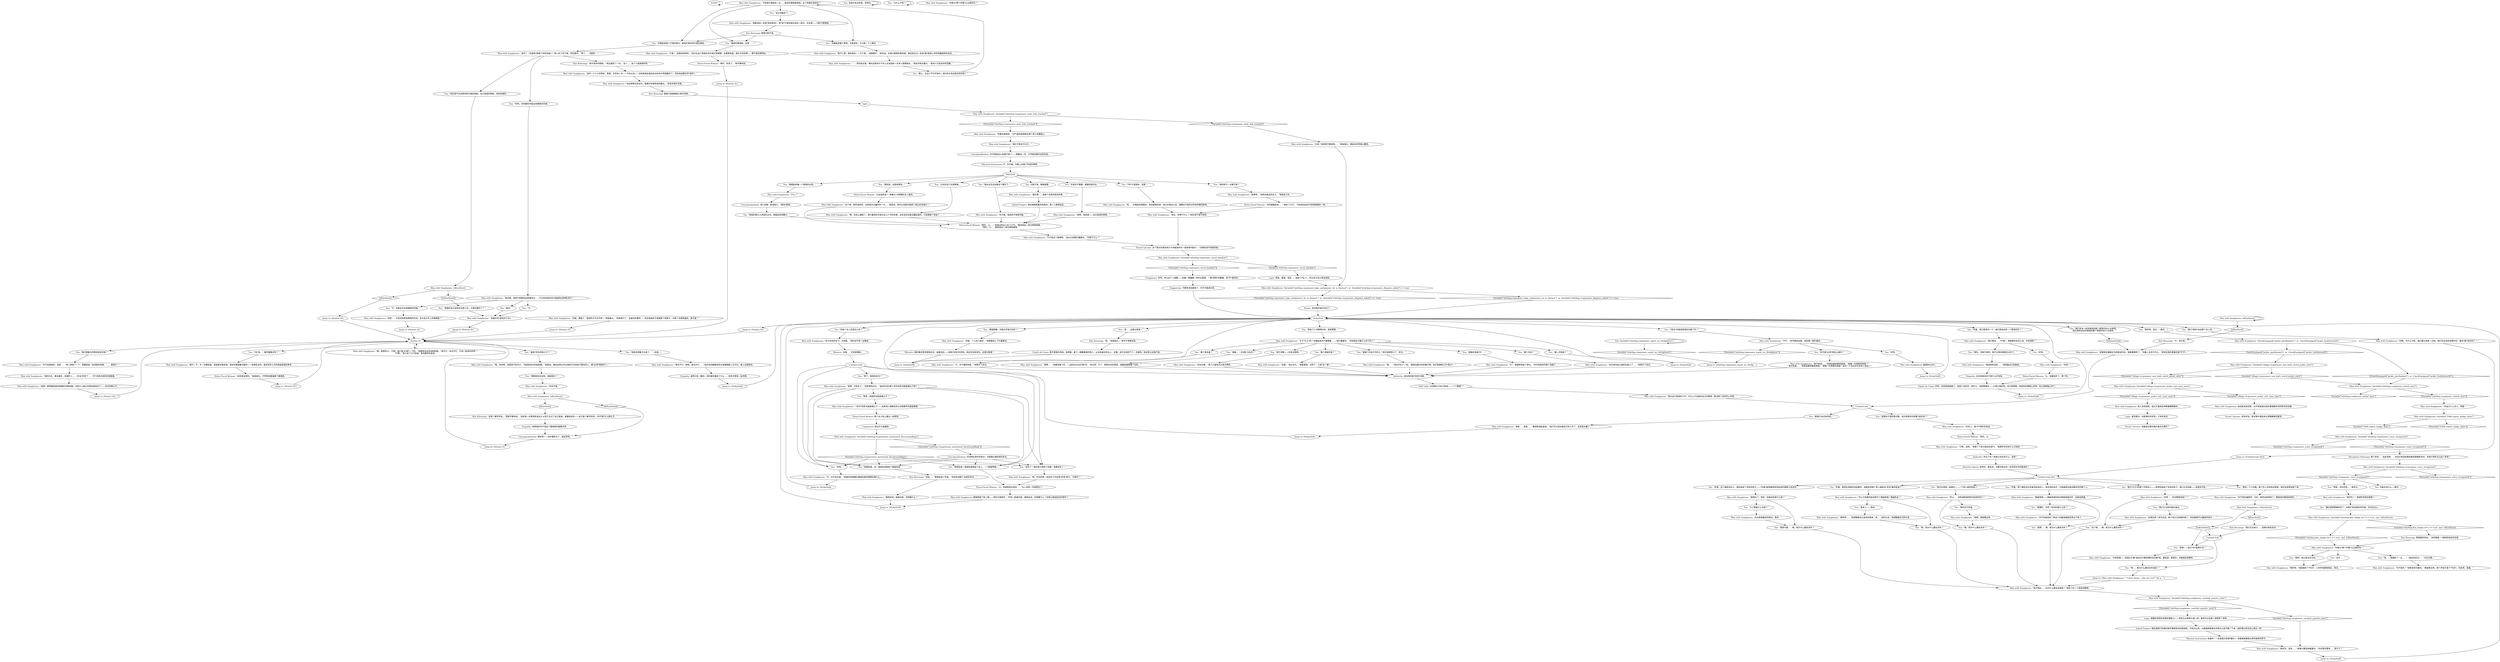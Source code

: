 # WHIRLING F1 / MAN WITH SUNGLASSES
# Man with Sunglasses (Vicquemare)
# ==================================================
digraph G {
	  0 [label="START"];
	  1 [label="input"];
	  2 [label="Jump to: [Station 41]"];
	  3 [label="You: 这家伙有点奇怪，弄明白。"];
	  4 [label="You: Variable[\"whirling.viquemare_esprit_wc_firefighters\"]"];
	  5 [label="Variable[\"whirling.viquemare_esprit_wc_firefighters\"]", shape=diamond];
	  6 [label="!(Variable[\"whirling.viquemare_esprit_wc_firefighters\"])", shape=diamond];
	  7 [label="You: “为什么不呢？”"];
	  8 [label="Man with Sunglasses: “因为这不是我的工作。为什么不去做你自己的事情，解决那个该死的上吊男。”"];
	  9 [label="Jump to: [VickyHuB]"];
	  10 [label="Man with Sunglasses: “完全正确。”男人兴奋地点头表示赞同。"];
	  11 [label="Man with Sunglasses: “我不知道……”他轻拍着前额思索着。“就像一坨悲剧的狗屎？”\n“我不知道……”他轻拍着前额思索着。“就像一坨悲剧的狗屎？站在一个远比你专业的人旁边？”"];
	  12 [label="Man with Sunglasses: IsKimHere()"];
	  13 [label="IsKimHere()", shape=diamond];
	  14 [label="!(IsKimHere())", shape=diamond];
	  15 [label="Man with Sunglasses: “哦，假想的41。行啊，我们来*幻想*一下吧。”他略带攻击性地眨眨眼。“我不忙，你也不忙，不如一起来玩玩吧！”\n“行啊，”男人叹了口气说道，等待着你的发言。"];
	  16 [label="You: “那么，在这个平行宇宙中，我们的关系会是怎样的呢？”"];
	  17 [label="Jump to: [Station 41]"];
	  18 [label="Jump to: [Station 41]"];
	  19 [label="Kim Kitsuragi: “我不是你的搭档。”他迅速回了一句。“这个……这个小组是临时的。”"];
	  20 [label="You: “不，你根本不会束缚我的风格。”"];
	  21 [label="You: “我做好自己该死的本职工作，不再纠缠你了？”"];
	  22 [label="Man with Sunglasses: “完美，棒极了，我他妈才不在乎呢！”他摇着头。“别管我们了，去做你的事吧……而且我指的不是喝醉了尿裤子，对吧？你是知道的，是不是？”"];
	  23 [label="Man with Sunglasses: “真的吗？！我很好奇是在哪里？！”"];
	  24 [label="Man with Sunglasses: Variable[\"whirling.vicquemare_voice_recognized\"]"];
	  25 [label="Variable[\"whirling.vicquemare_voice_recognized\"]", shape=diamond];
	  26 [label="!(Variable[\"whirling.vicquemare_voice_recognized\"])", shape=diamond];
	  27 [label="Man with Sunglasses: “或者……或者……”墨镜男竖起食指。“我们可以回去做自己的工作了，这真是太蠢了……”"];
	  28 [label="Kim Kitsuragi: “我们正在努力……但情况有些复杂。”"];
	  29 [label="You: “等等——或许*你*能帮忙吗？”"];
	  30 [label="Rhetoric: 就好像在等待某种反应，或者回应——某种*咔哒*的声音。但这并没有发生，这家伙是谁？"];
	  31 [label="You: “你看起来像个累赘。无意冒犯，不过我一个人更好。”"];
	  32 [label="Man with Sunglasses: “我也不行，搭档。我也不行……”他灰色的眼睛突然从玻璃镜框上方闪过。看上去很悲伤。"];
	  33 [label="Empathy: 虽然只有一瞬间，但好像你看到了什么……悲伤中带有一丝同情。"];
	  34 [label="Man with Sunglasses: “实际上，我*不*想听你说话。”"];
	  35 [label="Horse-Faced Woman: “拜托，让……”他身边的女人叹了口气。“看来他这一周过得很艰难。”\n“拜托，让……看来他这一周过得很艰难。”"];
	  36 [label="You: “是的。”"];
	  37 [label="Man with Sunglasses: “我的天，还有……”他难以置信地看着你。“你还想问更多……是什么？”"];
	  38 [label="Man with Sunglasses: “那好吧……”他调整着自己金色的假发，咳……他的头发，他调整着自己的头发。"];
	  39 [label="Conceptualization: 你不能就这么放着不管了——颠覆这一切。大写锁定模式去回复他。"];
	  40 [label="Man with Sunglasses: “我敢说他一定是*受宠若惊*，但*金*不是思维实验的一部分。在这里——*我们*是搭档。”"];
	  41 [label="Man with Sunglasses: “你看你那屎样。”你气恼的脸倒映在那个男人的墨镜上。"];
	  42 [label="Man with Sunglasses: “没错。”他点点头。“明星警探。当然了，又来*这一套*。”"];
	  43 [label="You: “*现在*你能回答我的问题了吗？”"];
	  44 [label="Man with Sunglasses: “你不会相信的，但是……”男人停顿了一下，想要制造一些戏剧性效果。“……警官们！”"];
	  45 [label="You: “我永远无法侦破这个案件了。”"];
	  46 [label="You: “成功了！我的努力得到了回报！我要成名了！”"];
	  47 [label="Horse-Faced Woman: “让，他很明显在承受……”女人说到一半就停住了。"];
	  48 [label="Jump to: [whirling.viquemare_esprit_wc_firefig ...]"];
	  49 [label="You: “不。”"];
	  50 [label="Man with Sunglasses: “我不明白……你为什么要告诉我呢？”他给了你一个怪异的眼神。"];
	  51 [label="Esprit de Corps: 好吧，显然是我搞错了。他是个消防员、男护士、动物管理员——之类之类的吧。但不是警察。继续你的警察公务吧，别让我再阻止你了。"];
	  52 [label="Composure: 好吧，所以这个人很酷——他像一尊雕像一样杵在那里，一尊*愤怒*的雕像，他*不*喜欢你。"];
	  53 [label="Logic: 毫无疑问，他是想好好欣赏一下你的夹克。"];
	  54 [label="Kim Kitsuragi: 警督面色苍白。“没有警徽？”他默默地自言自语。"];
	  55 [label="Visual Calculus: 这个家伙的某些地方与你脑海中的一张脸很*相似*。一张相似却不相同的脸。"];
	  56 [label="You: “你看起来是个不错的家伙，我很乐意你成为我的搭档。”"];
	  57 [label="Man with Sunglasses: “就是一群穿着西装和制服的无聊混蛋。没有什么能比你更加放纵的了——世外的肺之子。”"];
	  58 [label="Man with Sunglasses: “又来？我真是不敢相信……”他摇摇头，看起来非常难以置信。"];
	  59 [label="You: “谁是*世外的肺之子*？”"];
	  60 [label="You: “我就知道！我就知道我是个名人，一个超级明星。”"];
	  61 [label="Man with Sunglasses: “好吧？！”"];
	  62 [label="You: “这个嘛……嘿，我为什么要告诉你？”"];
	  63 [label="Jump to: [VickyHuB]"];
	  64 [label="You: “基本上——是的。”"];
	  65 [label="Man with Sunglasses: “你不知道动机？那这个双重遮掩就显得太干净了。”"];
	  66 [label="Empathy: 这对他来说也不是什么好消息。"];
	  67 [label="Horse-Faced Woman: “比如说卧底？”穿着RCM制服的女人插话。"];
	  68 [label="Man with Sunglasses: “什么？”"];
	  69 [label="Jump to: [Untitled hub (02)]"];
	  70 [label="Man with Sunglasses: “没错，个人的小爱好。”他揶揄地上下打量着你。"];
	  71 [label="You: “你是个名人还是怎么的？”"];
	  72 [label="Man with Sunglasses: “不如我们再疯狂一点……假设你跟我是搭档。这个思维实验如何？”"];
	  73 [label="Man with Sunglasses: “我不介意，我的朋友——不介意。”他摆摆手。“老实说，在我们假想的警局里，曾经发生过一些谁*能*配得上你的纯属虚构的谈话……”"];
	  74 [label="Man with Sunglasses: “你做好你*该死的工作*。”"];
	  75 [label="Kim Kitsuragi: 警督只是微微低头表示回答。"];
	  76 [label="Perception (Hearing): 那个声音……如此耳熟……当你打电话到警局报告警徽丢失时，你是不是听见过这个声音？"];
	  77 [label="Esprit de Corps: 那不是我的风格，他想着，看了一眼戴墨镜的男人，以及他身边的女人。天哪，他们生他的气了。也难怪，他没有认出他们来。"];
	  78 [label="You: “我看起来像一个燃烧的太阳。”"];
	  79 [label="Jump to: [VickyHuB]"];
	  80 [label="Man with Sunglasses: CheckEquipped(\"jacket_pissflaubert\")  or  CheckEquipped(\"jacket_fucktheworld\")"];
	  81 [label="CheckEquipped(\"jacket_pissflaubert\")  or  CheckEquipped(\"jacket_fucktheworld\")", shape=diamond];
	  82 [label="!(CheckEquipped(\"jacket_pissflaubert\")  or  CheckEquipped(\"jacket_fucktheworld\"))", shape=diamond];
	  83 [label="You: “那好吧，回见！”[离开。]"];
	  84 [label="You: “等下，我很有名吗？”"];
	  85 [label="You: “你不是*必须*得这么做吗？”"];
	  86 [label="You: “就像纪尧姆·列……”"];
	  87 [label="You: “就像……卡拉斯·马佐夫？”"];
	  88 [label="Jump to: [Station 41]"];
	  89 [label="Man with Sunglasses: Variable[\"whirling.vicquemare_main_hub_reached\"]"];
	  90 [label="Variable[\"whirling.vicquemare_main_hub_reached\"]", shape=diamond];
	  91 [label="!(Variable[\"whirling.vicquemare_main_hub_reached\"])", shape=diamond];
	  92 [label="Untitled hub"];
	  93 [label="Man with Sunglasses: Variable[\"whirling.viquemare_logic_antipassive_he_is_famous\"]  or  Variable[\"whirling.vicquemare_disguise_asked\"] == true"];
	  94 [label="Variable[\"whirling.viquemare_logic_antipassive_he_is_famous\"]  or  Variable[\"whirling.vicquemare_disguise_asked\"] == true", shape=diamond];
	  95 [label="!(Variable[\"whirling.viquemare_logic_antipassive_he_is_famous\"]  or  Variable[\"whirling.vicquemare_disguise_asked\"] == true)", shape=diamond];
	  96 [label="You: “最近我把警徽弄丢了，当我打电话报告的时候，你也在边上。”"];
	  97 [label="You: “如果你不想回答问题，或许愿意听听我要*说的话*？”"];
	  98 [label="You: “听着，那个被枪击并且被吊起来的人。枪杀他的凶手，可能就是伪装他被吊死的那个人。”"];
	  99 [label="Man with Sunglasses: “所以……你知道是谁把他吊起来的吗？”"];
	  100 [label="Authority: 听见了吗？他想让你说点什么。说吧！"];
	  101 [label="Man with Sunglasses: Variable[\"whirling.viquemare_viscal_familiar\"]"];
	  102 [label="Variable[\"whirling.viquemare_viscal_familiar\"]", shape=diamond];
	  103 [label="!(Variable[\"whirling.viquemare_viscal_familiar\"])", shape=diamond];
	  104 [label="Rhetoric: 没错……仍然是嘲讽。"];
	  105 [label="Jump to: [Station 41]"];
	  106 [label="Man with Sunglasses: “*世外*的肝功能衰竭之子——自愿深入酒精狂热以侦破案件的超级警察。”"];
	  107 [label="Man with Sunglasses: IsKimHere()"];
	  108 [label="IsKimHere()", shape=diamond];
	  109 [label="!(IsKimHere())", shape=diamond];
	  110 [label="Man with Sunglasses: “好吧……你去哪里找她了？”"];
	  111 [label="Man with Sunglasses: “我并不是在打比方。”"];
	  112 [label="a famous hub"];
	  113 [label="Man with Sunglasses: “当这种情况发生时，我建议你接受他的建议。”他苦涩地补充道。"];
	  114 [label="Man with Sunglasses: “好吧……不如你别再浪费我的时间，去办自己手上的事情呢？”"];
	  115 [label="Jump to: [VickyHuB]"];
	  116 [label="Man with Sunglasses: “你不是在骗我吧，马伦。我老远就闻到了。整座城市都臭烘烘的。”"];
	  117 [label="Jump to: [VickyHuB]"];
	  118 [label="Logic: 西装、墨镜、发型……他是个*名人*。所以你才会认得这张脸。"];
	  119 [label="You: “像个革命者？”"];
	  120 [label="Man with Sunglasses: “哦不！不，不！你要知道，我很喜欢看其他，更好的警察解决案件——我得告诉你，能欣赏你工作的英姿是我的荣幸……”"];
	  121 [label="Man with Sunglasses: 墨镜男看了她一眼——然后又看回你：“好吧，超级巨星。跟我说说，你想要什么？你想让我拍拍你的背吗？”"];
	  122 [label="Man with Sunglasses: “你是从*那个时候*认出我的吗？”"];
	  123 [label="You: “好吧。”"];
	  124 [label="Empathy: 他想保护你不受这个墨镜男的粗暴对待。"];
	  125 [label="Man with Sunglasses: “这也是我最初的想法，是的。”"];
	  126 [label="Man with Sunglasses: IsKimHere()"];
	  127 [label="IsKimHere()", shape=diamond];
	  128 [label="!(IsKimHere())", shape=diamond];
	  129 [label="Conceptualization: 深入挖掘，更加努力，*更加*聪明。"];
	  130 [label="Jump to: [Station 41]"];
	  131 [label="You: “我们*再来*谈谈那个吊人吧。”"];
	  132 [label="Visual Calculus: 祝你好运，那对镜片看起来比焊接眼镜还要深。"];
	  133 [label="Man with Sunglasses: “现在，你想干什么？”他的语气很不耐烦。"];
	  134 [label="Man with Sunglasses: “哦……”他似乎吃了一惊。“那就去解决你的案子啊，那才能被称之为*努力*。”"];
	  135 [label="Man with Sunglasses: “不！”墨镜男举起了拳头。“你可别再念叨那个混蛋了。”"];
	  136 [label="Kim Kitsuragi: “这是个都市传说，”警督平静地说。“说的是一名警官卧底太久以至于忘记了自己是谁。就像我说的——这只是个都市传说。*你不是*什么肺之子。”"];
	  137 [label="Man with Sunglasses: “茱蒂特，”他转向身边的女人。“帮我说几句。”"];
	  138 [label="Composure: 她在尽力板着脸。"];
	  139 [label="You: “等等，你的声音……我听过。”"];
	  140 [label="You: “听着，这个被枪杀的人，被伪装成了吊死的样子——*可能*就是被把他吊起来的那群人枪杀的。”"];
	  141 [label="You: “我们*认为*的那个开枪的人——把他伪装成了吊死的样子，我们正在找她——但是找不到。”"];
	  142 [label="You: “我们认为她可能在海边。”"];
	  143 [label="Physical Instrument: 知道吗？一定是因为他很*健壮*，他看着就像是在疯狂锻炼的样子。"];
	  144 [label="Man with Sunglasses: “远不及你的名气，大明星。”他的话不带一丝嘲讽。"];
	  145 [label="Man with Sunglasses: “如果我没被确诊为抑郁症的话，我都要爆笑了。”他看上去并不开心。“但现在我的答案还是*不行*。”"];
	  146 [label="Station 41"];
	  147 [label="Horse-Faced Woman: “拜托，让……”"];
	  148 [label="Man with Sunglasses: “这个嘛，就乔装而言，这是我见过最好的一次……我是说，我可以发誓你就是个真正的流浪汉！”"];
	  149 [label="Man with Sunglasses: “跟我说说，超级巨星，你想要什么？”"];
	  150 [label="Man with Sunglasses: “那好吧，可能就是个*巧合*，人的声音都很相似。再见。”"];
	  151 [label="You: “听着，我只是想问一下：我们是来自同一个警局的吗？”"];
	  152 [label="You: “那我们谈点别的吧。”"];
	  153 [label="Man with Sunglasses: Variable[\"village.vicquemare_jacket_exit_seen_once\"]"];
	  154 [label="Variable[\"village.vicquemare_jacket_exit_seen_once\"]", shape=diamond];
	  155 [label="!(Variable[\"village.vicquemare_jacket_exit_seen_once\"])", shape=diamond];
	  156 [label="You: “*你*有……案件要解决吗？”"];
	  157 [label="Jump to: [VickyHuB]"];
	  158 [label="Man with Sunglasses: “行啊，说吧。”他换了个较为轻松的语气。“我想听听你有什么可说的。”"];
	  159 [label="PREHUB"];
	  160 [label="Man with Sunglasses: Variable[\"whirling.vicquemare_voice_recognized\"]"];
	  161 [label="Variable[\"whirling.vicquemare_voice_recognized\"]", shape=diamond];
	  162 [label="!(Variable[\"whirling.vicquemare_voice_recognized\"])", shape=diamond];
	  163 [label="Man with Sunglasses: “我明白了，好的。但是动机是什么呢？”"];
	  164 [label="Man with Sunglasses: “是啊，我能看出来。”"];
	  165 [label="Man with Sunglasses: “可不是吗？”他转身背对着你。“那就再见吧，那个声音只是个*巧合*。你走吧，混蛋。”"];
	  166 [label="You: “金……这家伙是谁？”"];
	  167 [label="You: “我指的是天上神圣的太阳，我看起来很像它。”"];
	  168 [label="Man with Sunglasses: “哦天哪……是那个该死的肌肉的事……”"];
	  169 [label="Man with Sunglasses: “好啊，为什么不呢，我们重头再来一次吧。我们完全没有浪费时间，根本*就*没时间了！”"];
	  170 [label="Man with Sunglasses: “是啊，可有名了。”他热情地点头。“谁没听说过那个世外的肝功能衰竭之子呢？！”"];
	  171 [label="Jump to: [VickyHuB]"];
	  172 [label="You: “像个先知？”"];
	  173 [label="Man with Sunglasses: “别又是先知之类的玩意儿了……”他移开了目光。"];
	  174 [label="You: “我再也想象不出来了。”（总结。）"];
	  175 [label="Man with Sunglasses: “会吗？！还是我*束缚了你的风格*？”男人咬了咬下唇，然后摆手。“算了……*搭档*。”"];
	  176 [label="Man with Sunglasses: “你自己小心点儿，笨蛋！”"];
	  177 [label="Man with Sunglasses: “哇……你看起来很稳定，而且能够自控。请允许我这么说，酒精似乎真的对你有积极的影响。”"];
	  178 [label="Reaction Speed: 突然间，莫名地，与案件相关的一切浮现在你的脑海中！"];
	  179 [label="Man with Sunglasses: “这里往西？真不走运。那个地方已经被炸毁了，到处都是可以藏身的地方……”"];
	  180 [label="You: “咳……我遇到了一点……”（指向你的头）。“记忆问题。”"];
	  181 [label="Jump to: [Man with Sunglasses: \"\"I don't know... why are you?\" He g...\"]"];
	  182 [label="Man with Sunglasses: 他还是没有回答，似乎是想透过他的墨镜更好地欣赏你的衣服。"];
	  183 [label="Man with Sunglasses: Variable[\"whirling.kim_badge_lie\"] == true  and  IsKimHere()"];
	  184 [label="Variable[\"whirling.kim_badge_lie\"] == true  and  IsKimHere()", shape=diamond];
	  185 [label="!(Variable[\"whirling.kim_badge_lie\"] == true  and  IsKimHere())", shape=diamond];
	  186 [label="You: “墨镜很酷，你是在乔装打扮吗？”"];
	  187 [label="Man with Sunglasses: “关于*什么*的？你看起来并不像警察……”他打量着你。“你知道自己像什么样子吗？”"];
	  188 [label="You: “好吧，你的确有可能会束缚我的风格。”"];
	  189 [label="Man with Sunglasses: “你认为他被吊起来是为了掩盖真相？掩盖枪击？”"];
	  190 [label="You: “我有一个小问题。那个吊人仍然挂在那里，我还没有把他放下来。”"];
	  191 [label="You: “也许……”"];
	  192 [label="Physical Instrument: 不，你不像。你看上去像个年轻的神明。"];
	  193 [label="Man with Sunglasses: 男人没有回答，他正忙着疯狂地眯着眼睛看你。"];
	  194 [label="Jump to: [Station 41]"];
	  195 [label="Man with Sunglasses: “是的先生，解决案件，抓捕坏人……*并且*听好了……*不*在两点钟的时候喝酒。”"];
	  196 [label="You: “等等，谁是肝功能衰竭之子？”"];
	  197 [label="Horse-Faced Woman: 那个女人脸上露出一抹窃笑。"];
	  198 [label="Horse-Faced Woman: “你的确看起来……”她叹了口气。“对他来说这似乎是很艰难的一周。”"];
	  199 [label="Drama: 他可能乔装打扮过了。"];
	  200 [label="Kim Kitsuragi: “恐怕……”警督放低了声音。“恐怕你误解了当前的状况。”"];
	  201 [label="You: “为了掩盖什么东西？”"];
	  202 [label="Untitled hub"];
	  203 [label="Untitled hub (02)"];
	  204 [label="Conceptualization: 你没明白其中的笑点，可能跟大脑的损伤有关。"];
	  205 [label="Visual Calculus: 他能透过那对镜片看见东西吗？"];
	  206 [label="You: “我不清楚——你告诉我啊。”"];
	  207 [label="You: “我们多谈一些你提到的那个假想中的41分局吧。”\n“我们再来谈谈你提到的那个假想中的41分局吧。”"];
	  208 [label="You: “我们想象中的警局里还有谁？”"];
	  209 [label="Horse-Faced Woman: “拜托，别说了，”她平静地说。"];
	  210 [label="Man with Sunglasses: “哦，是你啊，怪里怪气的天才。”他讽刺地冲你眨眨眼。“我是说，像你这种以非正统的方式来执行警务的人，那*必须*得是你了。”"];
	  211 [label="You: “其实我不应该把你称为我的搭档，金才是我的搭档，他会知道的。”"];
	  212 [label="Man with Sunglasses: “哦，别这么谦虚了，我们看到的可是长达几个月的伤害。说实话你还能活蹦乱跳的，已经算是个奇迹了……”"];
	  213 [label="Jump to: [Station 41]"];
	  214 [label="You: “是啊，我以前没见过你。”"];
	  215 [label="Horse-Faced Woman: “让，他都说好了。算了吧。”"];
	  216 [label="You: “我懂的，对吧？但动机是什么呢？”"];
	  217 [label="Man with Sunglasses: Variable[\"whirling.sunglasses_exited_once\"]"];
	  218 [label="Variable[\"whirling.sunglasses_exited_once\"]", shape=diamond];
	  219 [label="!(Variable[\"whirling.sunglasses_exited_once\"])", shape=diamond];
	  220 [label="Man with Sunglasses: Variable[\"whirling.vicquermare_mentioned_faroutsonoflang\"]"];
	  221 [label="Variable[\"whirling.vicquermare_mentioned_faroutsonoflang\"]", shape=diamond];
	  222 [label="!(Variable[\"whirling.vicquermare_mentioned_faroutsonoflang\"])", shape=diamond];
	  223 [label="You: “金比你酷多了。”"];
	  224 [label="Conceptualization: 那好吧——你听懂笑点了，就这样吧。"];
	  225 [label="Man with Sunglasses: “你是从*那个时候*认出我的吗？”"];
	  226 [label="You: “好吧。”"];
	  227 [label="Man with Sunglasses: “不，也不完全是。”很难说他隐藏在墨镜后面的眼镜在看什么。"];
	  228 [label="You: “像个超级巨星？”"];
	  229 [label="Man with Sunglasses: “不，并不像革命者。”他移开了目光。"];
	  230 [label="Man with Sunglasses: 墨镜男点点头。"];
	  231 [label="You: “像是犯罪搭档，还是……？”"];
	  232 [label="Man with Sunglasses: “……然后结论是，像你这般有才干的人应该组成一支单人警察部队。”他急切地点着头。“其他人只会扯你的后腿。”"];
	  233 [label="You: “想跟我多谈谈他，或者她吗？”"];
	  234 [label="Man with Sunglasses: IsKimHere()"];
	  235 [label="IsKimHere()", shape=diamond];
	  236 [label="!(IsKimHere())", shape=diamond];
	  237 [label="You: “我就知道，金！我就知道我是个超级巨星。”"];
	  238 [label="You: “*你*才是屎样，混蛋！”"];
	  239 [label="Man with Sunglasses: “哦天哪，我真不愿看到这种事发生……不过你知道怎样才能避免这种情况吗？”"];
	  240 [label="Man with Sunglasses: “掩盖真相——掩盖真相的始作俑者就是凶手，这能说得通。”"];
	  241 [label="You: “很有可能……嘿，我为什么要告诉你？”"];
	  242 [label="Suggestion: 不要考虑说服他了，你不可能成功的。"];
	  243 [label="Half Light: 这混蛋以为自己是谁——一个*警察*？"];
	  244 [label="Man with Sunglasses: “哦，你当然是！而且你工作非常*非常*努力，不是吗？”"];
	  245 [label="You: 可能也没什么。[离开。]"];
	  246 [label="Jump to: [VickyHuB]"];
	  247 [label="You: “嘿，我为什么要告诉你？”"];
	  248 [label="Man with Sunglasses: “乐意至极——但我正忙着*滚远点不要束缚你的风格*呢。要知道，帮助你，可能就会束缚你。”"];
	  249 [label="You: “是吗，可能不是吧。我不记得在哪里见过你了。”"];
	  250 [label="Kim Kitsuragi: 警督沉默不语。"];
	  251 [label="Authority: 他没有回答*你的*问题。"];
	  252 [label="Man with Sunglasses: Variable[\"village.vicquemare_saw_both_weird_jacket_exits\"]"];
	  253 [label="Variable[\"village.vicquemare_saw_both_weird_jacket_exits\"]", shape=diamond];
	  254 [label="!(Variable[\"village.vicquemare_saw_both_weird_jacket_exits\"])", shape=diamond];
	  255 [label="Man with Sunglasses: “不行，”他平静地说着，然后便一直盯着你。"];
	  256 [label="You: “就像个时运不济的人？我已经很努力了，老兄。”"];
	  257 [label="Man with Sunglasses: “是啊……”他摩挲着下巴，一边挤出长长的*啊*字。“有点吧，行了，我明白你的意思。就像他被車撞了似的。”"];
	  258 [label="Kim Kitsuragi: “不，他不是。”"];
	  259 [label="You: “我知道，这是故意的。”"];
	  260 [label="Man with Sunglasses: “不只是这个星期吧。”他从头到脚打量着你。“你想干什么？”"];
	  261 [label="Man with Sunglasses: Variable[\"TASK.report_badge_done\"]"];
	  262 [label="Variable[\"TASK.report_badge_done\"]", shape=diamond];
	  263 [label="!(Variable[\"TASK.report_badge_done\"])", shape=diamond];
	  264 [label="You: “听着，我现在调查的这起案件，结果发现那个男人被枪击*并且*被吊起来了……”"];
	  265 [label="Inland Empire: 谁知道我们所做的每件事情背后的原因呢。不知怎么的，从墨镜男那里征求意见让我平静了下来，就好像以前也这么做过一样。"];
	  266 [label="You: “嘿，我为什么要告诉你？”"];
	  267 [label="Man with Sunglasses: “你不能。我真的不相信你能。”"];
	  268 [label="You: “暂时还不知道。”"];
	  269 [label="Man with Sunglasses: “真他妈的该死……”他捏着自己的鼻梁。"];
	  270 [label="Kim Kitsuragi: “咳，”他摇摇头，“我可不想卷进来。”"];
	  271 [label="You: 沉默不语。微微屈膝。"];
	  272 [label="Inland Empire: 他在暗暗羡慕你的肌肉，每个人都是如此。"];
	  273 [label="Man with Sunglasses: Variable[\"whirling.sunglasses_casehub_passive_seen\"]"];
	  274 [label="Variable[\"whirling.sunglasses_casehub_passive_seen\"]", shape=diamond];
	  275 [label="!(Variable[\"whirling.sunglasses_casehub_passive_seen\"])", shape=diamond];
	  276 [label="VickyHuB"];
	  277 [label="You: “我有几个问题想问你，我是警察。”"];
	  278 [label="You: “像一坨狗屎？”"];
	  279 [label="You: “好吧。”"];
	  280 [label="Man with Sunglasses: “不是！”他激动地惊呼。“因为在这个思维实验中我们是警察。在警察局里，我们不会犯罪——更不是犯罪同伙。”"];
	  281 [label="Jump to: [Station 41]"];
	  282 [label="Horse-Faced Woman: “这样是没用的，”她摇摇头，不赞同地看着那个墨镜男。"];
	  283 [label="Man with Sunglasses: “完全不想。”"];
	  284 [label="You: “我的样子一点都不屎！”"];
	  285 [label="You: “过去的这几天很艰难……”"];
	  286 [label="You: “外表并不重要，重要的是内在。”"];
	  287 [label="Man with Sunglasses: “是啊，我知道——这正是我的意思。”"];
	  288 [label="Man with Sunglasses: “送你一个小小的预告，警督。迟早有一天——不会太远——你的新朋友就会告诉你他不再需要你了，然后他会建议你*滚开*。”"];
	  289 [label="Man with Sunglasses: “我打算说……*不是*，想看看你会怎么说。你觉得呢？”"];
	  290 [label="You: “我正在调查一起案件——一个男人被吊起来了。”"];
	  291 [label="You: “是啊……嘿，我为什么要告诉你？”"];
	  292 [label="Jump to: [VickyHuB]"];
	  293 [label="Logic: 就像你觉得这样能刺激智力——然后引出某种头绪一样。甚至可以说是一种惯例？奇怪……"];
	  294 [label="You: “嘿……我为什么要告诉你这些？”"];
	  0 -> 0
	  1 -> 89
	  2 -> 146
	  3 -> 3
	  4 -> 4
	  4 -> 5
	  5 -> 48
	  6 -> 48
	  7 -> 7
	  8 -> 92
	  9 -> 276
	  10 -> 251
	  11 -> 251
	  12 -> 12
	  12 -> 13
	  13 -> 258
	  14 -> 145
	  15 -> 146
	  16 -> 72
	  17 -> 146
	  18 -> 146
	  19 -> 288
	  20 -> 114
	  21 -> 74
	  22 -> 130
	  23 -> 96
	  24 -> 25
	  24 -> 26
	  26 -> 76
	  27 -> 115
	  28 -> 202
	  29 -> 248
	  30 -> 117
	  31 -> 73
	  32 -> 33
	  33 -> 157
	  34 -> 147
	  35 -> 260
	  36 -> 74
	  37 -> 63
	  38 -> 247
	  39 -> 192
	  40 -> 250
	  41 -> 111
	  42 -> 251
	  43 -> 255
	  44 -> 195
	  45 -> 267
	  46 -> 244
	  47 -> 121
	  49 -> 74
	  50 -> 273
	  51 -> 246
	  52 -> 242
	  53 -> 205
	  54 -> 122
	  55 -> 101
	  56 -> 175
	  57 -> 105
	  58 -> 93
	  59 -> 210
	  60 -> 47
	  61 -> 215
	  62 -> 50
	  63 -> 276
	  64 -> 38
	  65 -> 291
	  66 -> 51
	  67 -> 148
	  68 -> 129
	  69 -> 203
	  70 -> 30
	  71 -> 144
	  72 -> 56
	  72 -> 223
	  72 -> 31
	  72 -> 231
	  73 -> 232
	  74 -> 281
	  75 -> 1
	  76 -> 160
	  77 -> 117
	  78 -> 68
	  79 -> 276
	  80 -> 81
	  80 -> 82
	  81 -> 252
	  82 -> 217
	  83 -> 80
	  84 -> 170
	  85 -> 11
	  86 -> 135
	  87 -> 257
	  88 -> 146
	  89 -> 90
	  89 -> 91
	  90 -> 58
	  91 -> 41
	  92 -> 152
	  92 -> 97
	  93 -> 94
	  93 -> 95
	  94 -> 276
	  95 -> 199
	  96 -> 183
	  97 -> 34
	  98 -> 240
	  99 -> 266
	  99 -> 268
	  100 -> 178
	  101 -> 102
	  101 -> 103
	  102 -> 118
	  103 -> 52
	  104 -> 112
	  105 -> 146
	  106 -> 197
	  107 -> 108
	  107 -> 109
	  108 -> 18
	  109 -> 21
	  110 -> 62
	  110 -> 142
	  111 -> 39
	  112 -> 226
	  112 -> 237
	  112 -> 46
	  112 -> 84
	  112 -> 60
	  113 -> 75
	  114 -> 213
	  115 -> 276
	  116 -> 126
	  117 -> 276
	  118 -> 93
	  119 -> 229
	  120 -> 282
	  121 -> 171
	  122 -> 180
	  122 -> 214
	  122 -> 191
	  123 -> 61
	  124 -> 224
	  125 -> 241
	  126 -> 128
	  126 -> 127
	  127 -> 28
	  128 -> 202
	  128 -> 29
	  129 -> 167
	  130 -> 146
	  131 -> 169
	  133 -> 55
	  134 -> 251
	  135 -> 251
	  136 -> 124
	  137 -> 198
	  138 -> 220
	  139 -> 23
	  140 -> 163
	  141 -> 110
	  142 -> 179
	  143 -> 37
	  144 -> 104
	  145 -> 92
	  146 -> 174
	  146 -> 15
	  146 -> 208
	  146 -> 59
	  146 -> 156
	  147 -> 158
	  148 -> 35
	  149 -> 171
	  151 -> 289
	  152 -> 27
	  153 -> 154
	  153 -> 155
	  154 -> 182
	  155 -> 193
	  156 -> 120
	  157 -> 276
	  158 -> 100
	  159 -> 259
	  159 -> 45
	  159 -> 78
	  159 -> 238
	  159 -> 271
	  159 -> 284
	  159 -> 285
	  159 -> 286
	  160 -> 161
	  160 -> 162
	  161 -> 139
	  161 -> 245
	  163 -> 201
	  163 -> 241
	  164 -> 266
	  166 -> 270
	  167 -> 35
	  168 -> 272
	  169 -> 69
	  170 -> 226
	  170 -> 196
	  170 -> 237
	  170 -> 46
	  170 -> 60
	  171 -> 276
	  172 -> 173
	  173 -> 251
	  174 -> 32
	  175 -> 19
	  175 -> 188
	  175 -> 211
	  176 -> 261
	  177 -> 133
	  178 -> 203
	  179 -> 62
	  180 -> 165
	  181 -> 50
	  182 -> 132
	  183 -> 184
	  183 -> 185
	  184 -> 54
	  185 -> 122
	  186 -> 70
	  187 -> 256
	  187 -> 228
	  187 -> 172
	  187 -> 206
	  187 -> 119
	  187 -> 86
	  187 -> 278
	  187 -> 87
	  188 -> 239
	  189 -> 64
	  189 -> 247
	  190 -> 116
	  191 -> 150
	  192 -> 159
	  193 -> 53
	  194 -> 146
	  195 -> 57
	  196 -> 106
	  197 -> 138
	  198 -> 133
	  199 -> 276
	  200 -> 149
	  201 -> 125
	  202 -> 29
	  202 -> 294
	  203 -> 290
	  203 -> 98
	  203 -> 264
	  203 -> 140
	  203 -> 141
	  203 -> 190
	  204 -> 226
	  204 -> 60
	  204 -> 237
	  204 -> 46
	  206 -> 10
	  207 -> 14
	  208 -> 44
	  209 -> 194
	  210 -> 233
	  211 -> 107
	  212 -> 35
	  213 -> 146
	  214 -> 150
	  215 -> 51
	  216 -> 65
	  217 -> 218
	  217 -> 219
	  219 -> 176
	  220 -> 221
	  220 -> 222
	  221 -> 226
	  221 -> 60
	  221 -> 237
	  221 -> 46
	  222 -> 204
	  223 -> 40
	  224 -> 17
	  226 -> 227
	  227 -> 79
	  228 -> 42
	  229 -> 251
	  230 -> 292
	  231 -> 280
	  232 -> 16
	  233 -> 283
	  234 -> 235
	  234 -> 236
	  235 -> 136
	  236 -> 224
	  237 -> 200
	  238 -> 177
	  239 -> 49
	  239 -> 36
	  239 -> 20
	  240 -> 216
	  240 -> 291
	  241 -> 50
	  242 -> 276
	  243 -> 8
	  244 -> 47
	  246 -> 276
	  247 -> 50
	  248 -> 294
	  249 -> 269
	  250 -> 56
	  250 -> 31
	  250 -> 231
	  251 -> 243
	  252 -> 253
	  252 -> 254
	  253 -> 217
	  254 -> 153
	  255 -> 85
	  255 -> 6
	  255 -> 279
	  256 -> 134
	  257 -> 251
	  258 -> 145
	  259 -> 67
	  260 -> 55
	  261 -> 262
	  261 -> 263
	  262 -> 24
	  264 -> 189
	  265 -> 143
	  266 -> 50
	  267 -> 35
	  268 -> 164
	  269 -> 66
	  270 -> 77
	  271 -> 168
	  272 -> 35
	  273 -> 274
	  273 -> 275
	  274 -> 37
	  275 -> 293
	  276 -> 2
	  276 -> 131
	  276 -> 166
	  276 -> 71
	  276 -> 43
	  276 -> 207
	  276 -> 83
	  276 -> 277
	  276 -> 151
	  276 -> 186
	  277 -> 187
	  278 -> 9
	  279 -> 230
	  280 -> 209
	  281 -> 146
	  282 -> 88
	  283 -> 234
	  284 -> 137
	  285 -> 212
	  286 -> 287
	  287 -> 35
	  288 -> 113
	  289 -> 249
	  289 -> 123
	  290 -> 99
	  291 -> 50
	  292 -> 276
	  293 -> 265
	  294 -> 181
}

